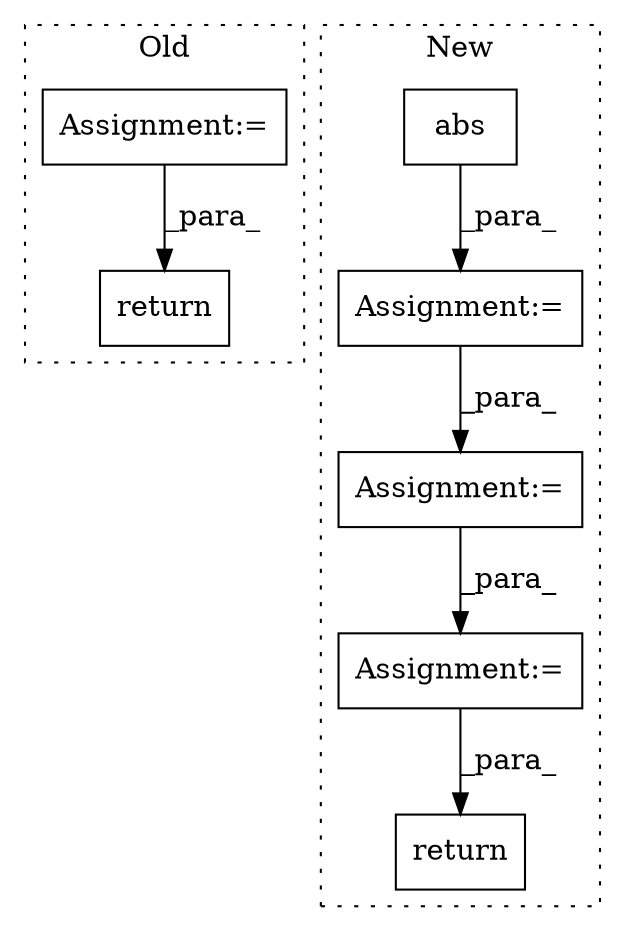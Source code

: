 digraph G {
subgraph cluster0 {
1 [label="return" a="41" s="4045" l="7" shape="box"];
4 [label="Assignment:=" a="7" s="3895" l="1" shape="box"];
label = "Old";
style="dotted";
}
subgraph cluster1 {
2 [label="abs" a="32" s="4088,4143" l="4,1" shape="box"];
3 [label="return" a="41" s="4295" l="7" shape="box"];
5 [label="Assignment:=" a="7" s="4080" l="1" shape="box"];
6 [label="Assignment:=" a="7" s="4163" l="1" shape="box"];
7 [label="Assignment:=" a="7" s="4215" l="1" shape="box"];
label = "New";
style="dotted";
}
2 -> 5 [label="_para_"];
4 -> 1 [label="_para_"];
5 -> 6 [label="_para_"];
6 -> 7 [label="_para_"];
7 -> 3 [label="_para_"];
}